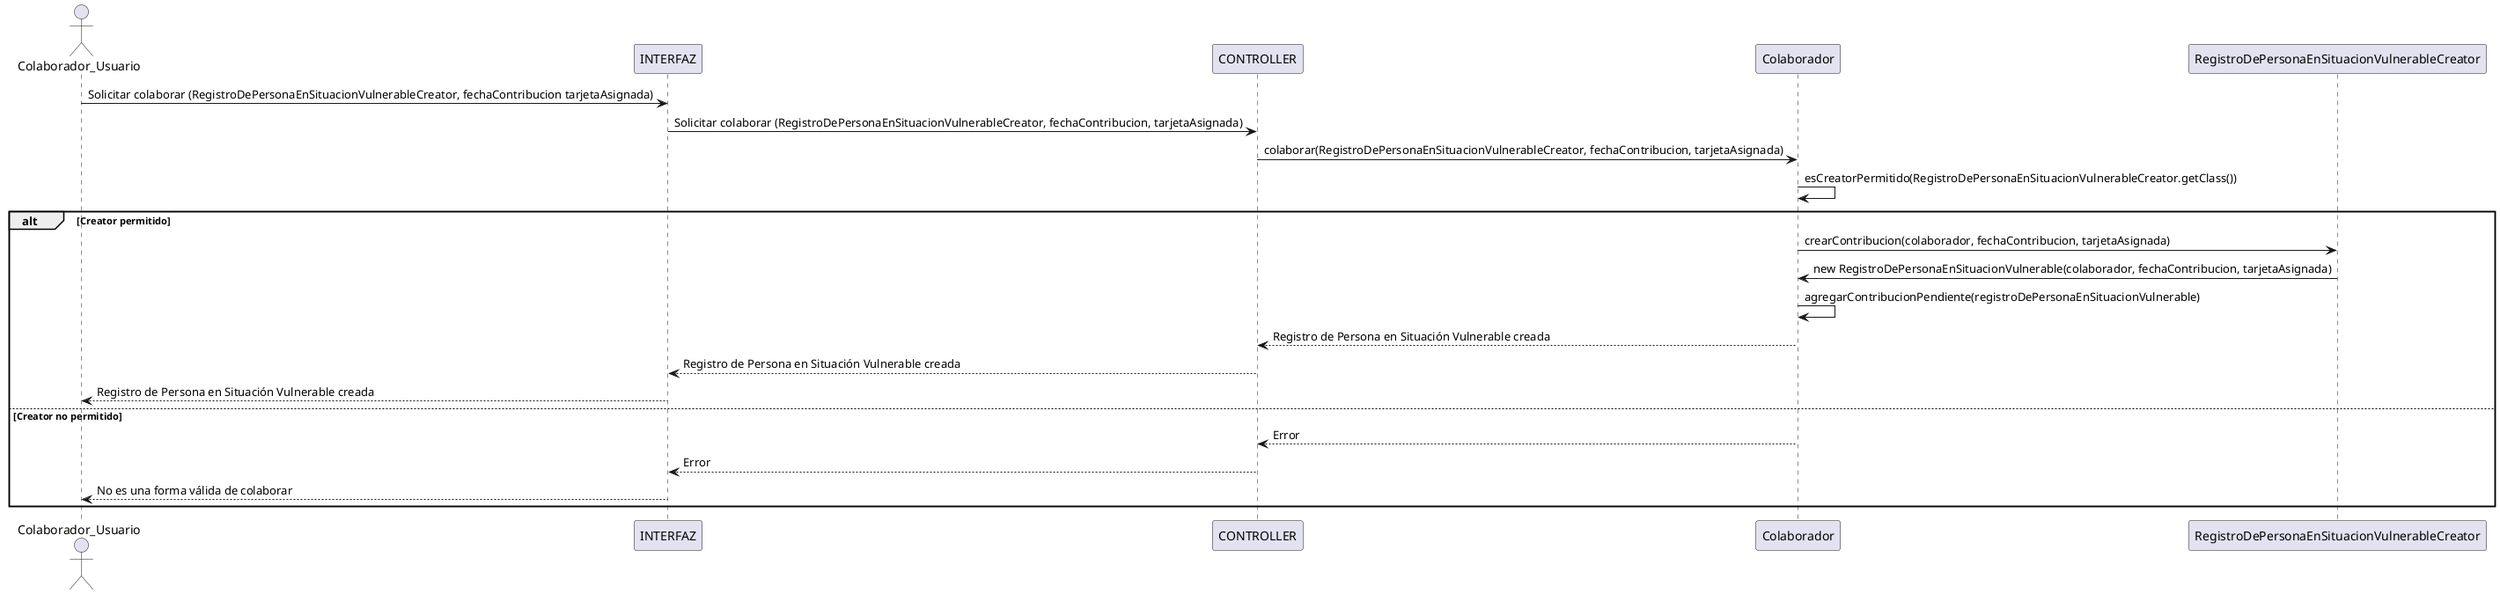 @startuml registrar_persona_en_situacion_vulnerable_colaborar
actor Colaborador_Usuario as User
participant INTERFAZ
participant CONTROLLER
participant "Colaborador" as Colaborador
participant "RegistroDePersonaEnSituacionVulnerableCreator" as RegistroPersonaEnSituacionVulnerable

User -> INTERFAZ: Solicitar colaborar (RegistroDePersonaEnSituacionVulnerableCreator, fechaContribucion tarjetaAsignada)
INTERFAZ -> CONTROLLER: Solicitar colaborar (RegistroDePersonaEnSituacionVulnerableCreator, fechaContribucion, tarjetaAsignada)
CONTROLLER -> Colaborador: colaborar(RegistroDePersonaEnSituacionVulnerableCreator, fechaContribucion, tarjetaAsignada)
Colaborador -> Colaborador: esCreatorPermitido(RegistroDePersonaEnSituacionVulnerableCreator.getClass())
alt Creator permitido
    Colaborador -> RegistroPersonaEnSituacionVulnerable: crearContribucion(colaborador, fechaContribucion, tarjetaAsignada)
    RegistroPersonaEnSituacionVulnerable -> Colaborador: new RegistroDePersonaEnSituacionVulnerable(colaborador, fechaContribucion, tarjetaAsignada)
    Colaborador -> Colaborador: agregarContribucionPendiente(registroDePersonaEnSituacionVulnerable)
    Colaborador --> CONTROLLER: Registro de Persona en Situación Vulnerable creada
    CONTROLLER --> INTERFAZ: Registro de Persona en Situación Vulnerable creada
    INTERFAZ --> User: Registro de Persona en Situación Vulnerable creada
else Creator no permitido
    Colaborador --> CONTROLLER: Error
    CONTROLLER --> INTERFAZ: Error
    INTERFAZ --> User: No es una forma válida de colaborar
end
@enduml